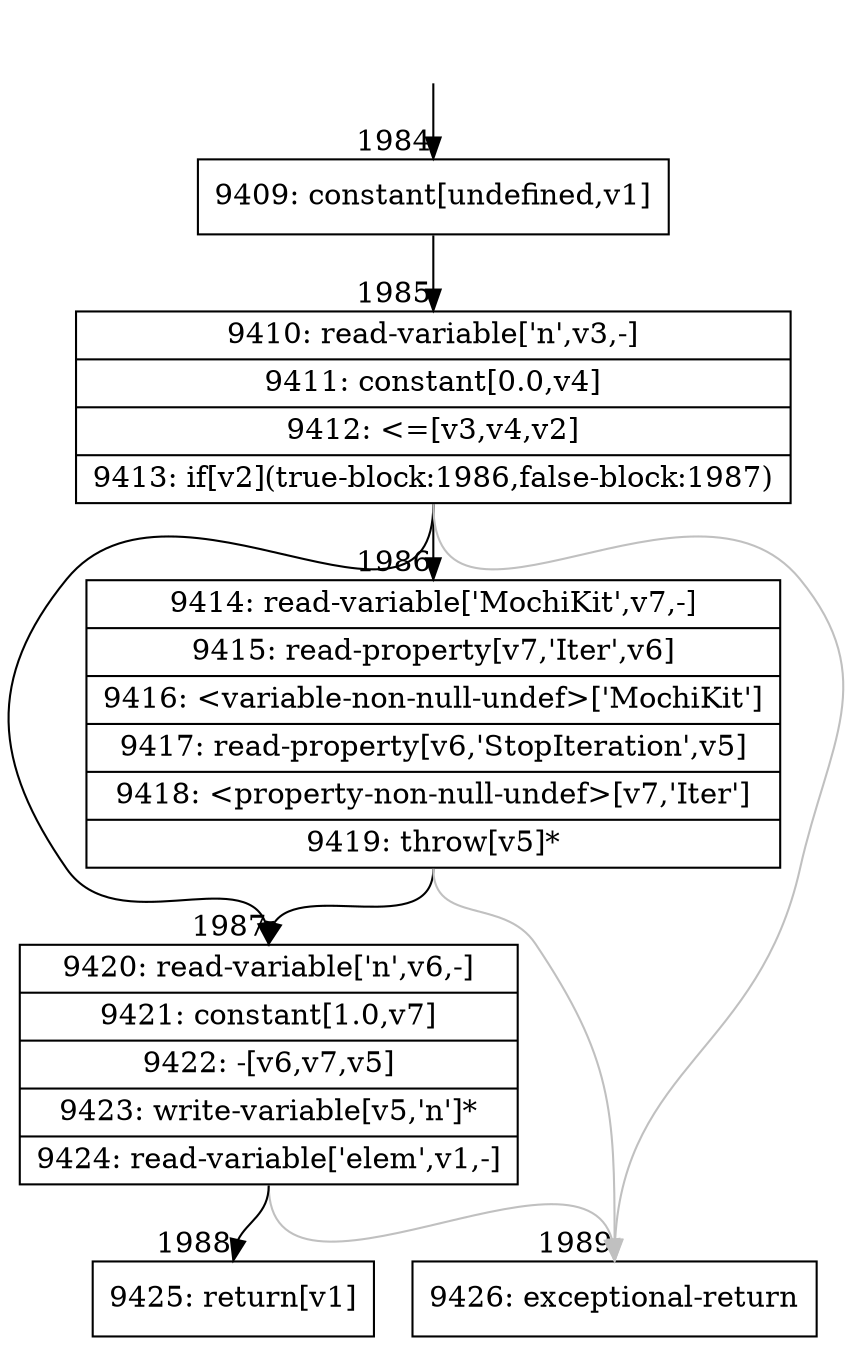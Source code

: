 digraph {
rankdir="TD"
BB_entry141[shape=none,label=""];
BB_entry141 -> BB1984 [tailport=s, headport=n, headlabel="    1984"]
BB1984 [shape=record label="{9409: constant[undefined,v1]}" ] 
BB1984 -> BB1985 [tailport=s, headport=n, headlabel="      1985"]
BB1985 [shape=record label="{9410: read-variable['n',v3,-]|9411: constant[0.0,v4]|9412: \<=[v3,v4,v2]|9413: if[v2](true-block:1986,false-block:1987)}" ] 
BB1985 -> BB1986 [tailport=s, headport=n, headlabel="      1986"]
BB1985 -> BB1987 [tailport=s, headport=n, headlabel="      1987"]
BB1985 -> BB1989 [tailport=s, headport=n, color=gray, headlabel="      1989"]
BB1986 [shape=record label="{9414: read-variable['MochiKit',v7,-]|9415: read-property[v7,'Iter',v6]|9416: \<variable-non-null-undef\>['MochiKit']|9417: read-property[v6,'StopIteration',v5]|9418: \<property-non-null-undef\>[v7,'Iter']|9419: throw[v5]*}" ] 
BB1986 -> BB1987 [tailport=s, headport=n]
BB1986 -> BB1989 [tailport=s, headport=n, color=gray]
BB1987 [shape=record label="{9420: read-variable['n',v6,-]|9421: constant[1.0,v7]|9422: -[v6,v7,v5]|9423: write-variable[v5,'n']*|9424: read-variable['elem',v1,-]}" ] 
BB1987 -> BB1988 [tailport=s, headport=n, headlabel="      1988"]
BB1987 -> BB1989 [tailport=s, headport=n, color=gray]
BB1988 [shape=record label="{9425: return[v1]}" ] 
BB1989 [shape=record label="{9426: exceptional-return}" ] 
//#$~ 1184
}
